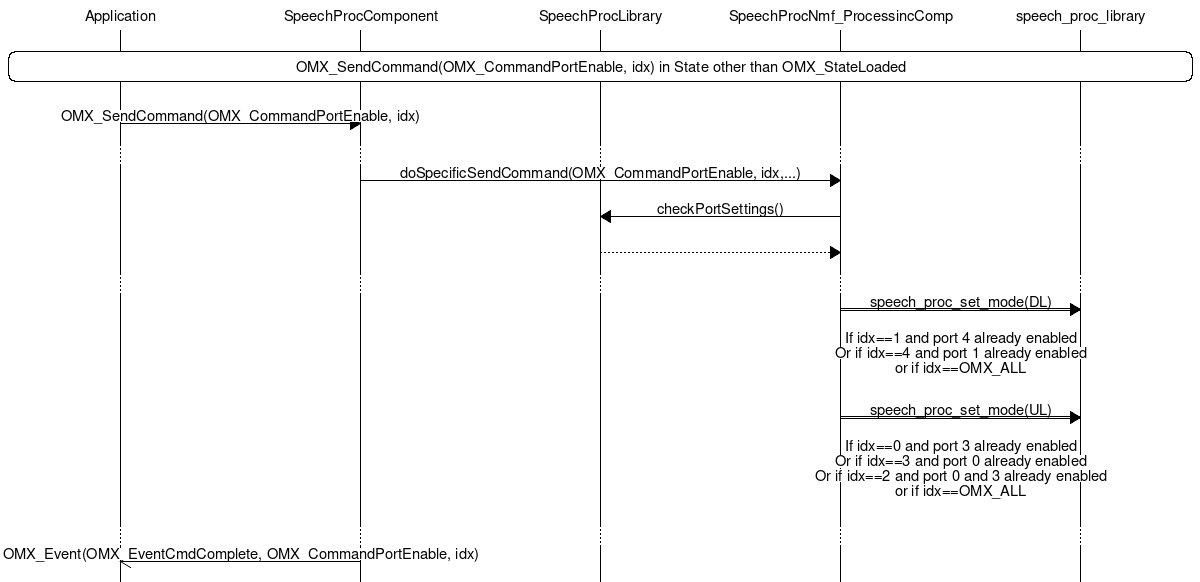msc {
		width=1200;
		Application,SpeechProcComponent,SpeechProcLibrary,SpeechProcNmf_ProcessincComp,speech_proc_library;
        |||;
		Application rbox speech_proc_library [label="OMX_SendCommand(OMX_CommandPortEnable, idx) in State other than OMX_StateLoaded"];
		|||;
		Application => SpeechProcComponent [label ="OMX_SendCommand(OMX_CommandPortEnable, idx)"];
		...;

		SpeechProcComponent => SpeechProcNmf_ProcessincComp [label="doSpecificSendCommand(OMX_CommandPortEnable, idx,...)"];

		SpeechProcNmf_ProcessincComp => SpeechProcLibrary [label="checkPortSettings()"];
		SpeechProcLibrary >> SpeechProcNmf_ProcessincComp;

		...;
		SpeechProcNmf_ProcessincComp :> speech_proc_library [label="speech_proc_set_mode(DL)"];
	    SpeechProcNmf_ProcessincComp :> speech_proc_library [label="If idx==1 and port 4 already enabled\nOr if idx==4 and port 1 already enabled\nor if idx==OMX_ALL",linecolor=white]; 
		|||;
		SpeechProcNmf_ProcessincComp :> speech_proc_library [label="speech_proc_set_mode(UL)"]; 
		SpeechProcNmf_ProcessincComp :> speech_proc_library [label="If idx==0 and port 3 already enabled\nOr if idx==3 and port 0 already enabled\nOr if idx==2 and port 0 and 3 already enabled\nor if idx==OMX_ALL", linecolor=white];
		|||;
		...;

     	SpeechProcComponent =>> Application [label="OMX_Event(OMX_EventCmdComplete, OMX_CommandPortEnable, idx)"];	 	
}